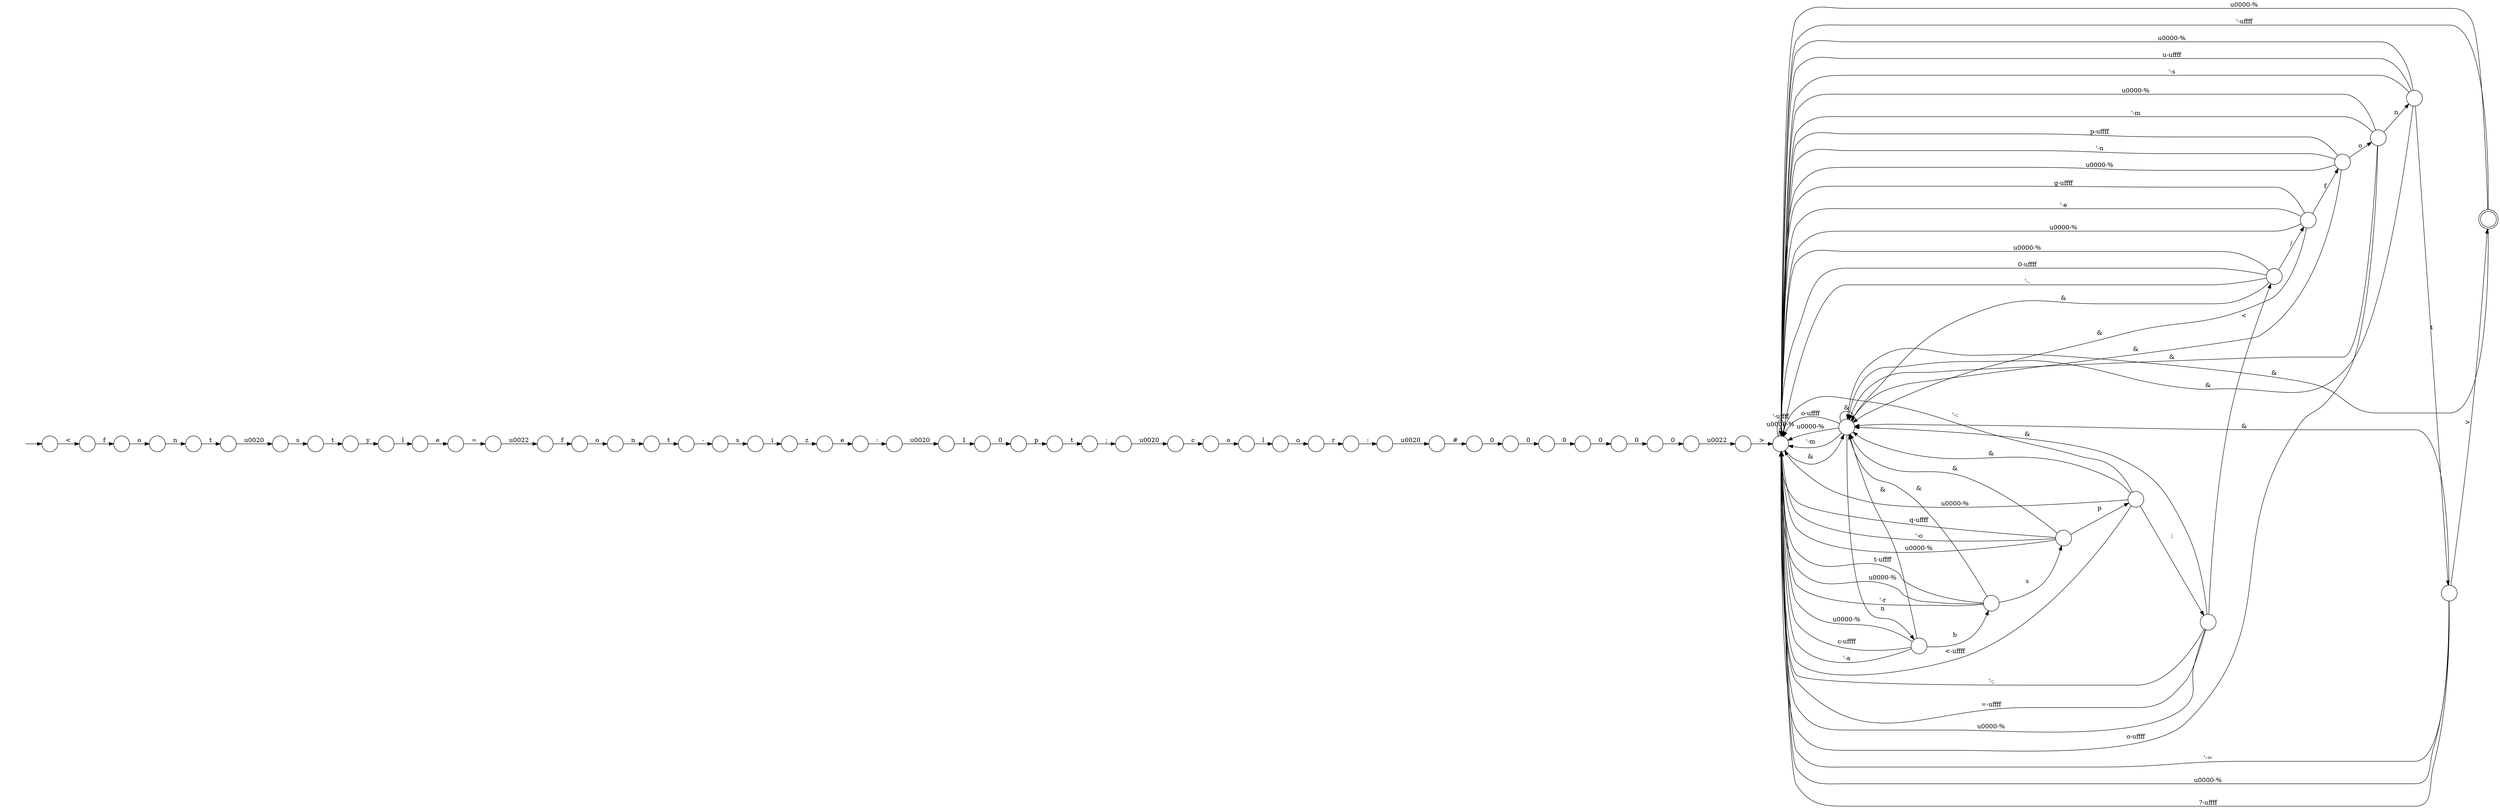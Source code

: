 digraph Automaton {
  rankdir = LR;
  0 [shape=circle,label=""];
  0 -> 32 [label="0"]
  1 [shape=circle,label=""];
  1 -> 17 [label="0"]
  2 [shape=circle,label=""];
  2 -> 58 [label="\u0020"]
  3 [shape=circle,label=""];
  3 -> 2 [label=":"]
  4 [shape=circle,label=""];
  4 -> 36 [label="n"]
  4 -> 41 [label="&"]
  4 -> 5 [label="o-\uffff"]
  4 -> 5 [label="\u0000-%"]
  4 -> 5 [label="'-m"]
  5 [shape=circle,label=""];
  5 -> 41 [label="&"]
  5 -> 5 [label="\u0000-%"]
  5 -> 5 [label="'-\uffff"]
  6 [shape=circle,label=""];
  6 -> 49 [label="s"]
  7 [shape=circle,label=""];
  7 -> 45 [label="0"]
  8 [shape=circle,label=""];
  8 -> 21 [label="t"]
  9 [shape=circle,label=""];
  9 -> 31 [label="s"]
  10 [shape=circle,label=""];
  10 -> 35 [label="f"]
  11 [shape=circle,label=""];
  11 -> 25 [label="y"]
  12 [shape=circle,label=""];
  12 -> 46 [label="\u0022"]
  13 [shape=circle,label=""];
  13 -> 48 [label="z"]
  14 [shape=circle,label=""];
  14 -> 8 [label="n"]
  15 [shape=circle,label=""];
  15 -> 53 [label="f"]
  15 -> 41 [label="&"]
  15 -> 5 [label="g-\uffff"]
  15 -> 5 [label="'-e"]
  15 -> 5 [label="\u0000-%"]
  16 [shape=circle,label=""];
  16 -> 5 [label="<-\uffff"]
  16 -> 5 [label="'-:"]
  16 -> 41 [label="&"]
  16 -> 54 [label=";"]
  16 -> 5 [label="\u0000-%"]
  17 [shape=circle,label=""];
  17 -> 20 [label="p"]
  18 [shape=circle,label=""];
  18 -> 12 [label="0"]
  19 [shape=circle,label=""];
  19 -> 7 [label="#"]
  20 [shape=circle,label=""];
  20 -> 59 [label="t"]
  21 [shape=circle,label=""];
  21 -> 9 [label="\u0020"]
  22 [shape=circle,label=""];
  22 -> 42 [label="n"]
  23 [shape=circle,label=""];
  23 -> 34 [label="\u0022"]
  24 [shape=circle,label=""];
  24 -> 23 [label="="]
  25 [shape=circle,label=""];
  25 -> 57 [label="l"]
  26 [shape=circle,label=""];
  26 -> 22 [label="o"]
  27 [shape=circle,label=""];
  27 -> 41 [label="&"]
  27 -> 47 [label="s"]
  27 -> 5 [label="t-\uffff"]
  27 -> 5 [label="\u0000-%"]
  27 -> 5 [label="'-r"]
  28 [shape=circle,label=""];
  28 -> 44 [label=":"]
  29 [shape=circle,label=""];
  29 -> 38 [label="o"]
  30 [shape=circle,label=""];
  30 -> 41 [label="&"]
  30 -> 5 [label="'-a"]
  30 -> 27 [label="b"]
  30 -> 5 [label="\u0000-%"]
  30 -> 5 [label="c-\uffff"]
  31 [shape=circle,label=""];
  31 -> 11 [label="t"]
  32 [shape=circle,label=""];
  32 -> 56 [label="0"]
  33 [shape=doublecircle,label=""];
  33 -> 41 [label="&"]
  33 -> 5 [label="\u0000-%"]
  33 -> 5 [label="'-\uffff"]
  34 [shape=circle,label=""];
  34 -> 26 [label="f"]
  35 [shape=circle,label=""];
  35 -> 14 [label="o"]
  36 [shape=circle,label=""];
  36 -> 55 [label="t"]
  36 -> 41 [label="&"]
  36 -> 5 [label="\u0000-%"]
  36 -> 5 [label="u-\uffff"]
  36 -> 5 [label="'-s"]
  37 [shape=circle,label=""];
  37 -> 28 [label="r"]
  38 [shape=circle,label=""];
  38 -> 52 [label="l"]
  39 [shape=circle,label=""];
  39 -> 51 [label="\u0020"]
  40 [shape=circle,label=""];
  initial [shape=plaintext,label=""];
  initial -> 40
  40 -> 10 [label="<"]
  41 [shape=circle,label=""];
  41 -> 30 [label="n"]
  41 -> 41 [label="&"]
  41 -> 5 [label="o-\uffff"]
  41 -> 5 [label="\u0000-%"]
  41 -> 5 [label="'-m"]
  42 [shape=circle,label=""];
  42 -> 43 [label="t"]
  43 [shape=circle,label=""];
  43 -> 6 [label="-"]
  44 [shape=circle,label=""];
  44 -> 19 [label="\u0020"]
  45 [shape=circle,label=""];
  45 -> 0 [label="0"]
  46 [shape=circle,label=""];
  46 -> 5 [label=">"]
  47 [shape=circle,label=""];
  47 -> 5 [label="q-\uffff"]
  47 -> 5 [label="'-o"]
  47 -> 41 [label="&"]
  47 -> 16 [label="p"]
  47 -> 5 [label="\u0000-%"]
  48 [shape=circle,label=""];
  48 -> 3 [label="e"]
  49 [shape=circle,label=""];
  49 -> 13 [label="i"]
  50 [shape=circle,label=""];
  50 -> 41 [label="&"]
  50 -> 15 [label="/"]
  50 -> 5 [label="'-."]
  50 -> 5 [label="\u0000-%"]
  50 -> 5 [label="0-\uffff"]
  51 [shape=circle,label=""];
  51 -> 29 [label="c"]
  52 [shape=circle,label=""];
  52 -> 37 [label="o"]
  53 [shape=circle,label=""];
  53 -> 5 [label="p-\uffff"]
  53 -> 5 [label="'-n"]
  53 -> 41 [label="&"]
  53 -> 5 [label="\u0000-%"]
  53 -> 4 [label="o"]
  54 [shape=circle,label=""];
  54 -> 5 [label="'-;"]
  54 -> 5 [label="=-\uffff"]
  54 -> 41 [label="&"]
  54 -> 5 [label="\u0000-%"]
  54 -> 50 [label="<"]
  55 [shape=circle,label=""];
  55 -> 41 [label="&"]
  55 -> 33 [label=">"]
  55 -> 5 [label="'-="]
  55 -> 5 [label="\u0000-%"]
  55 -> 5 [label="?-\uffff"]
  56 [shape=circle,label=""];
  56 -> 18 [label="0"]
  57 [shape=circle,label=""];
  57 -> 24 [label="e"]
  58 [shape=circle,label=""];
  58 -> 1 [label="1"]
  59 [shape=circle,label=""];
  59 -> 39 [label=";"]
}

